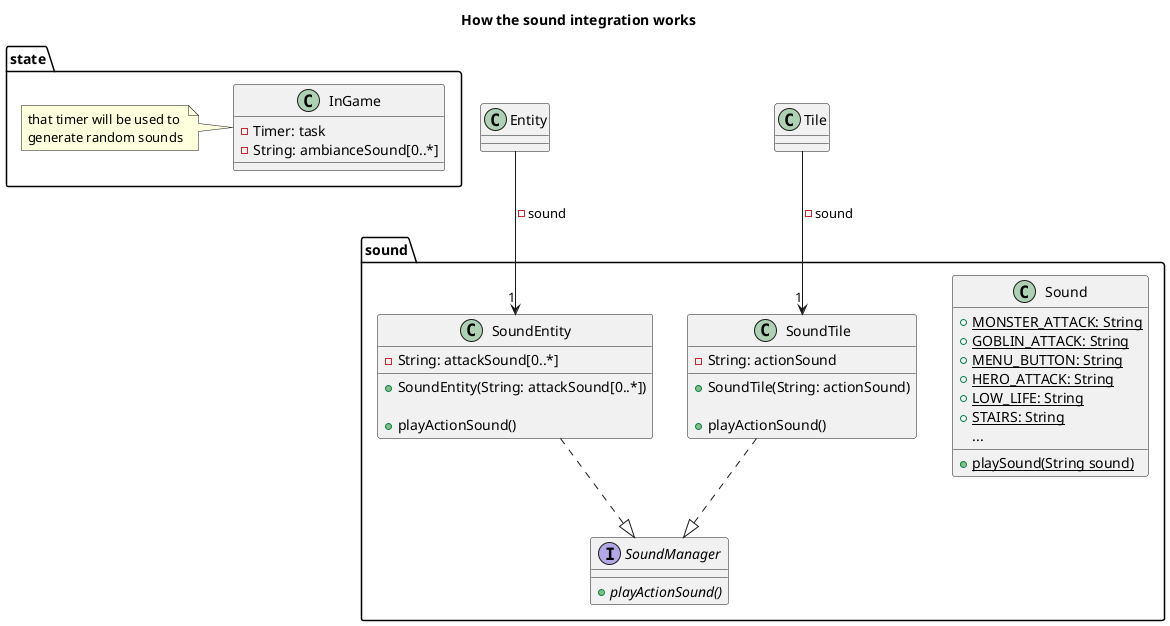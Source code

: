 @startuml

title How the sound integration works

package sound{

    class Sound{
        + {static}MONSTER_ATTACK: String
        + {static}GOBLIN_ATTACK: String
        + {static}MENU_BUTTON: String
        + {static}HERO_ATTACK: String
        + {static}LOW_LIFE: String
        + {static}STAIRS: String
        ...
        + {static}playSound(String sound)
    }

    class SoundEntity{
        - String: attackSound[0..*]

        + SoundEntity(String: attackSound[0..*])

        + playActionSound()
    }


    class SoundTile{
        - String: actionSound
        + SoundTile(String: actionSound)

        + playActionSound()
    }

    interface SoundManager{
        + {abstract} playActionSound()
    }
}

package state{

    class InGame{
        - Timer: task
        - String: ambianceSound[0..*]
    }
    note left: that timer will be used to \ngenerate random sounds

}

Entity --> "1" SoundEntity: -sound
Tile --> "1" SoundTile: -sound

SoundEntity ..|> SoundManager
SoundTile ..|> SoundManager

@enduml